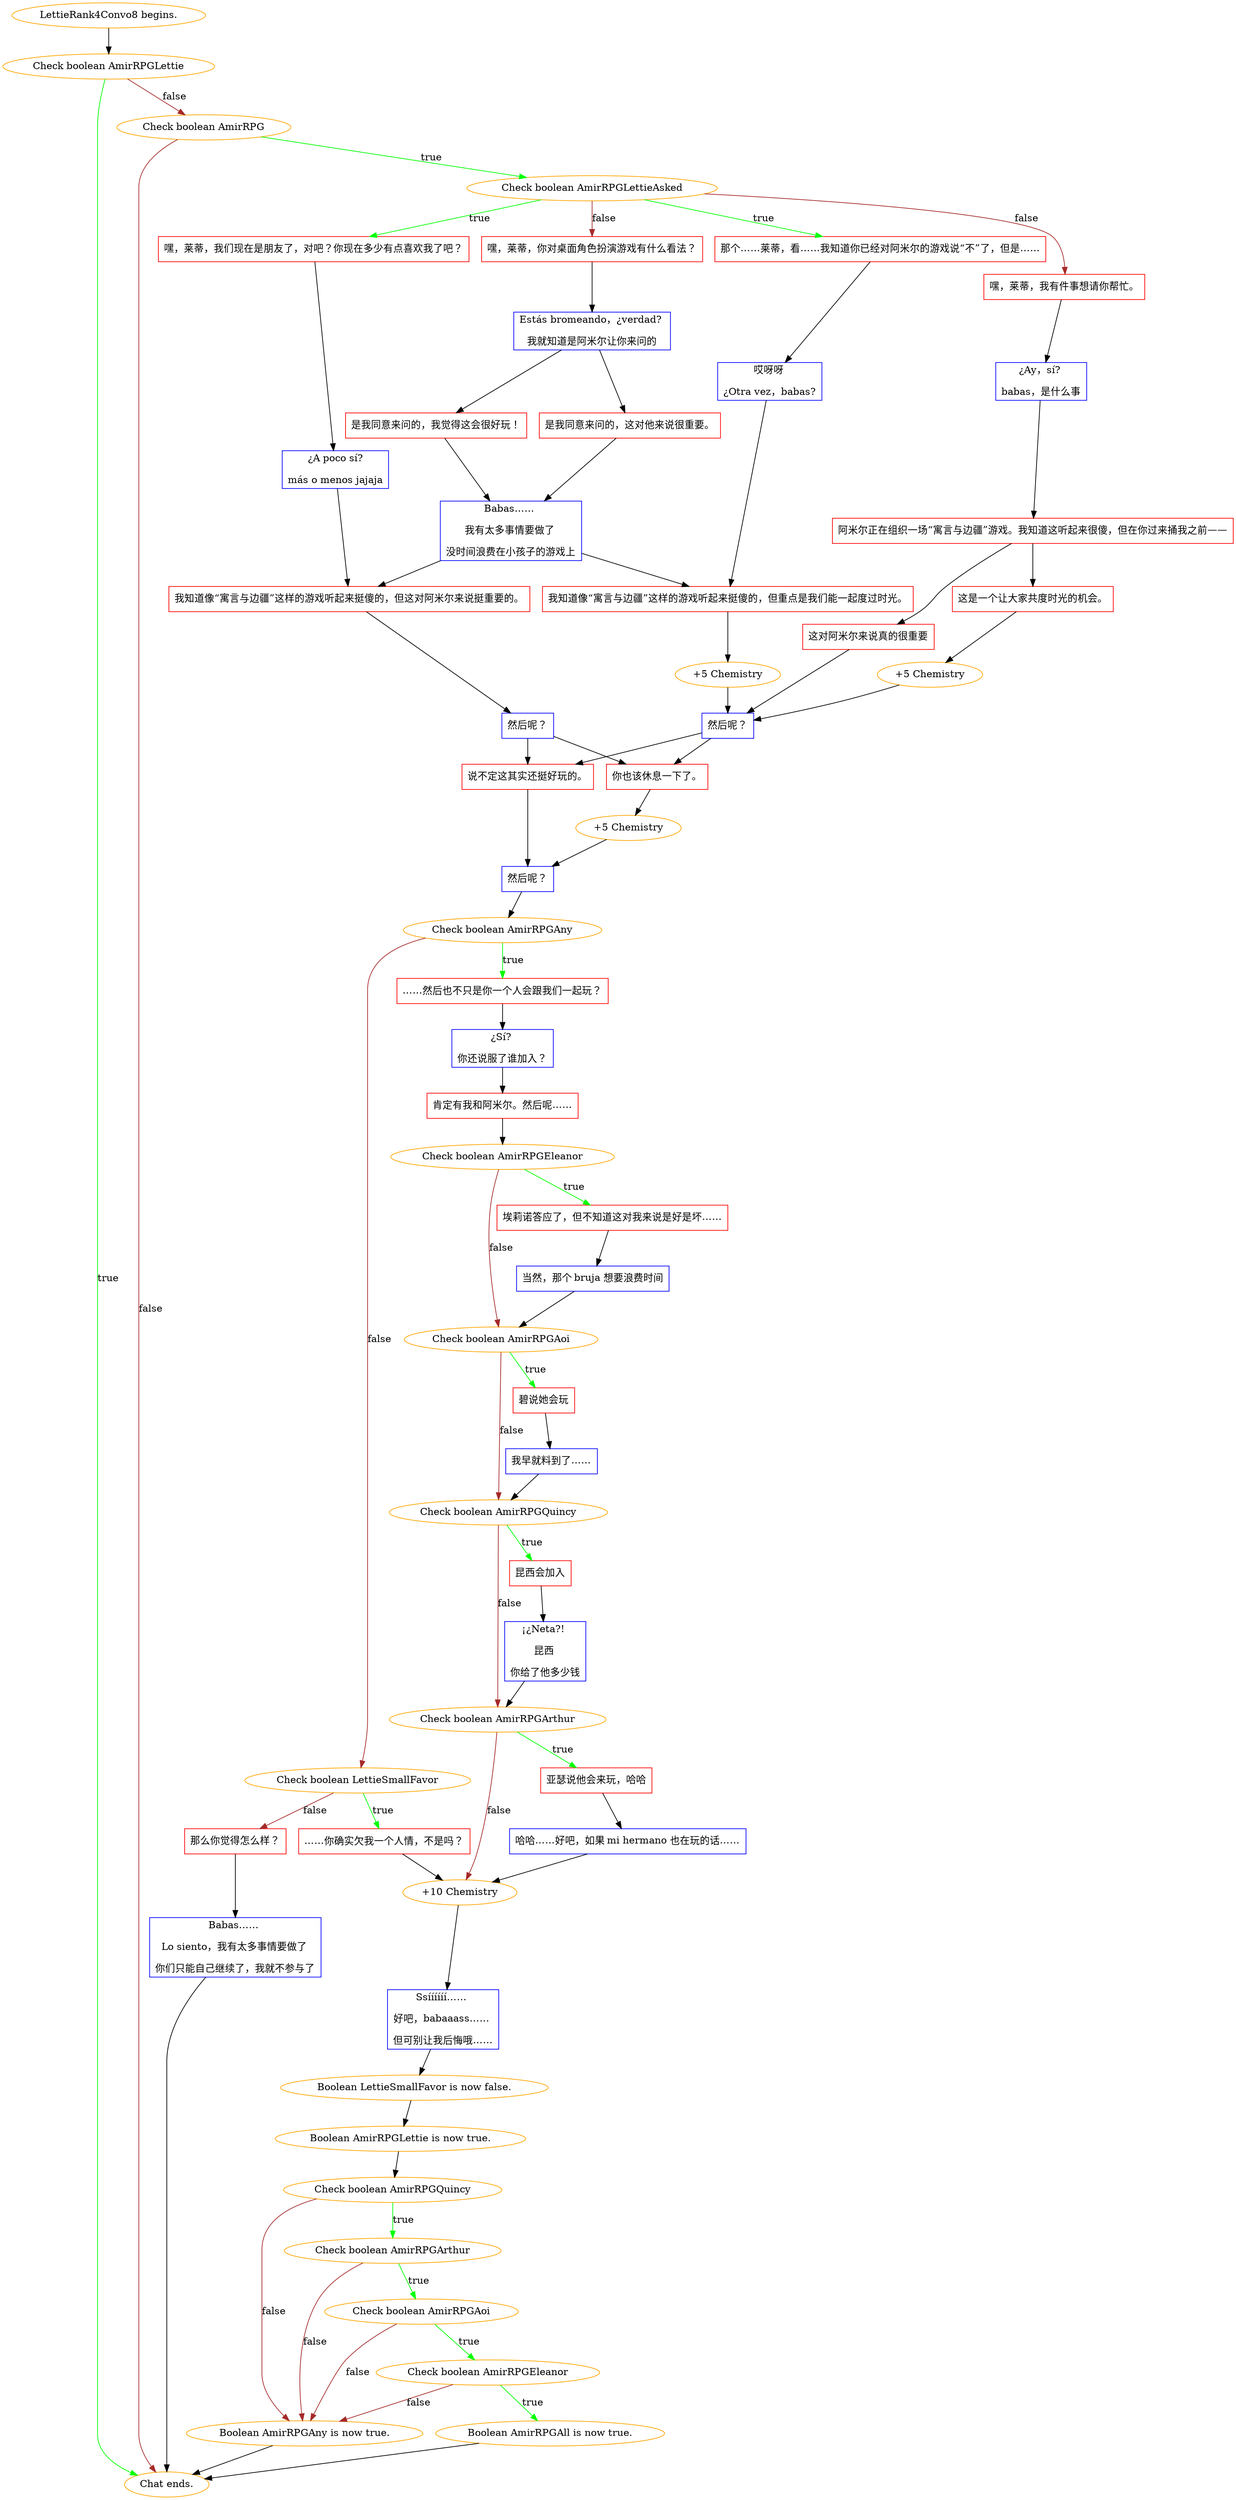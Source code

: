 digraph {
	"LettieRank4Convo8 begins." [color=orange];
		"LettieRank4Convo8 begins." -> j3421776348;
	j3421776348 [label="Check boolean AmirRPGLettie",color=orange];
		j3421776348 -> "Chat ends." [label=true,color=green];
		j3421776348 -> j2947903416 [label=false,color=brown];
	"Chat ends." [color=orange];
	j2947903416 [label="Check boolean AmirRPG",color=orange];
		j2947903416 -> j3854007334 [label=true,color=green];
		j2947903416 -> "Chat ends." [label=false,color=brown];
	j3854007334 [label="Check boolean AmirRPGLettieAsked",color=orange];
		j3854007334 -> j2569587698 [label=true,color=green];
		j3854007334 -> j1207746152 [label=true,color=green];
		j3854007334 -> j1628396371 [label=false,color=brown];
		j3854007334 -> j2034258139 [label=false,color=brown];
	j2569587698 [label="那个……莱蒂，看……我知道你已经对阿米尔的游戏说“不”了，但是……",shape=box,color=red];
		j2569587698 -> j1702648922;
	j1207746152 [label="嘿，莱蒂，我们现在是朋友了，对吧？你现在多少有点喜欢我了吧？",shape=box,color=red];
		j1207746152 -> j2160070902;
	j1628396371 [label="嘿，莱蒂，你对桌面角色扮演游戏有什么看法？",shape=box,color=red];
		j1628396371 -> j2373479318;
	j2034258139 [label="嘿，莱蒂，我有件事想请你帮忙。",shape=box,color=red];
		j2034258139 -> j3423367046;
	j1702648922 [label="哎呀呀 
¿Otra vez，babas?",shape=box,color=blue];
		j1702648922 -> j1191664170;
	j2160070902 [label="¿A poco sí?
más o menos jajaja",shape=box,color=blue];
		j2160070902 -> j577183829;
	j2373479318 [label="Estás bromeando，¿verdad? 
我就知道是阿米尔让你来问的",shape=box,color=blue];
		j2373479318 -> j2622347637;
		j2373479318 -> j3198510132;
	j3423367046 [label="¿Ay，sí? 
babas，是什么事",shape=box,color=blue];
		j3423367046 -> j381792696;
	j1191664170 [label="我知道像“寓言与边疆”这样的游戏听起来挺傻的，但重点是我们能一起度过时光。",shape=box,color=red];
		j1191664170 -> j1774022891;
	j577183829 [label="我知道像“寓言与边疆”这样的游戏听起来挺傻的，但这对阿米尔来说挺重要的。",shape=box,color=red];
		j577183829 -> j3003800828;
	j2622347637 [label="是我同意来问的，我觉得这会很好玩！",shape=box,color=red];
		j2622347637 -> j3051173838;
	j3198510132 [label="是我同意来问的，这对他来说很重要。",shape=box,color=red];
		j3198510132 -> j3051173838;
	j381792696 [label="阿米尔正在组织一场“寓言与边疆”游戏。我知道这听起来很傻，但在你过来捅我之前——",shape=box,color=red];
		j381792696 -> j3007142289;
		j381792696 -> j3028547803;
	j1774022891 [label="+5 Chemistry",color=orange];
		j1774022891 -> j3083888450;
	j3003800828 [label="然后呢？",shape=box,color=blue];
		j3003800828 -> j1640114812;
		j3003800828 -> j401683506;
	j3051173838 [label="Babas…… 
我有太多事情要做了 
没时间浪费在小孩子的游戏上",shape=box,color=blue];
		j3051173838 -> j1191664170;
		j3051173838 -> j577183829;
	j3007142289 [label="这是一个让大家共度时光的机会。",shape=box,color=red];
		j3007142289 -> j551581950;
	j3028547803 [label="这对阿米尔来说真的很重要",shape=box,color=red];
		j3028547803 -> j3083888450;
	j3083888450 [label="然后呢？",shape=box,color=blue];
		j3083888450 -> j401683506;
		j3083888450 -> j1640114812;
	j1640114812 [label="说不定这其实还挺好玩的。",shape=box,color=red];
		j1640114812 -> j234147417;
	j401683506 [label="你也该休息一下了。",shape=box,color=red];
		j401683506 -> j3482025276;
	j551581950 [label="+5 Chemistry",color=orange];
		j551581950 -> j3083888450;
	j234147417 [label="然后呢？",shape=box,color=blue];
		j234147417 -> j3207676375;
	j3482025276 [label="+5 Chemistry",color=orange];
		j3482025276 -> j234147417;
	j3207676375 [label="Check boolean AmirRPGAny",color=orange];
		j3207676375 -> j2915828227 [label=true,color=green];
		j3207676375 -> j2846197658 [label=false,color=brown];
	j2915828227 [label="……然后也不只是你一个人会跟我们一起玩？",shape=box,color=red];
		j2915828227 -> j986898040;
	j2846197658 [label="Check boolean LettieSmallFavor",color=orange];
		j2846197658 -> j2905097245 [label=true,color=green];
		j2846197658 -> j2963754976 [label=false,color=brown];
	j986898040 [label="¿Sí? 
你还说服了谁加入？",shape=box,color=blue];
		j986898040 -> j803402710;
	j2905097245 [label="……你确实欠我一个人情，不是吗？",shape=box,color=red];
		j2905097245 -> j369464238;
	j2963754976 [label="那么你觉得怎么样？",shape=box,color=red];
		j2963754976 -> j2641372730;
	j803402710 [label="肯定有我和阿米尔。然后呢……",shape=box,color=red];
		j803402710 -> j2087683001;
	j369464238 [label="+10 Chemistry",color=orange];
		j369464238 -> j1106416035;
	j2641372730 [label="Babas…… 
Lo siento，我有太多事情要做了 
你们只能自己继续了，我就不参与了",shape=box,color=blue];
		j2641372730 -> "Chat ends.";
	j2087683001 [label="Check boolean AmirRPGEleanor",color=orange];
		j2087683001 -> j279100084 [label=true,color=green];
		j2087683001 -> j319274630 [label=false,color=brown];
	j1106416035 [label="Ssíííííí…… 
好吧，babaaass…… 
但可别让我后悔哦……",shape=box,color=blue];
		j1106416035 -> j2013988001;
	j279100084 [label="埃莉诺答应了，但不知道这对我来说是好是坏……",shape=box,color=red];
		j279100084 -> j1933033167;
	j319274630 [label="Check boolean AmirRPGAoi",color=orange];
		j319274630 -> j3986944558 [label=true,color=green];
		j319274630 -> j3465699138 [label=false,color=brown];
	j2013988001 [label="Boolean LettieSmallFavor is now false.",color=orange];
		j2013988001 -> j3480999907;
	j1933033167 [label="当然，那个 bruja 想要浪费时间",shape=box,color=blue];
		j1933033167 -> j319274630;
	j3986944558 [label="碧说她会玩",shape=box,color=red];
		j3986944558 -> j1885370311;
	j3465699138 [label="Check boolean AmirRPGQuincy",color=orange];
		j3465699138 -> j3962527843 [label=true,color=green];
		j3465699138 -> j2787280832 [label=false,color=brown];
	j3480999907 [label="Boolean AmirRPGLettie is now true.",color=orange];
		j3480999907 -> j1494757497;
	j1885370311 [label="我早就料到了……",shape=box,color=blue];
		j1885370311 -> j3465699138;
	j3962527843 [label="昆西会加入",shape=box,color=red];
		j3962527843 -> j44082878;
	j2787280832 [label="Check boolean AmirRPGArthur",color=orange];
		j2787280832 -> j3069925394 [label=true,color=green];
		j2787280832 -> j369464238 [label=false,color=brown];
	j1494757497 [label="Check boolean AmirRPGQuincy",color=orange];
		j1494757497 -> j3300136770 [label=true,color=green];
		j1494757497 -> j1692268193 [label=false,color=brown];
	j44082878 [label="¡¿Neta?! 
昆西 
你给了他多少钱",shape=box,color=blue];
		j44082878 -> j2787280832;
	j3069925394 [label="亚瑟说他会来玩，哈哈",shape=box,color=red];
		j3069925394 -> j839132914;
	j3300136770 [label="Check boolean AmirRPGArthur",color=orange];
		j3300136770 -> j2327567580 [label=true,color=green];
		j3300136770 -> j1692268193 [label=false,color=brown];
	j1692268193 [label="Boolean AmirRPGAny is now true.",color=orange];
		j1692268193 -> "Chat ends.";
	j839132914 [label="哈哈……好吧，如果 mi hermano 也在玩的话……",shape=box,color=blue];
		j839132914 -> j369464238;
	j2327567580 [label="Check boolean AmirRPGAoi",color=orange];
		j2327567580 -> j699228971 [label=true,color=green];
		j2327567580 -> j1692268193 [label=false,color=brown];
	j699228971 [label="Check boolean AmirRPGEleanor",color=orange];
		j699228971 -> j3798570005 [label=true,color=green];
		j699228971 -> j1692268193 [label=false,color=brown];
	j3798570005 [label="Boolean AmirRPGAll is now true.",color=orange];
		j3798570005 -> "Chat ends.";
}